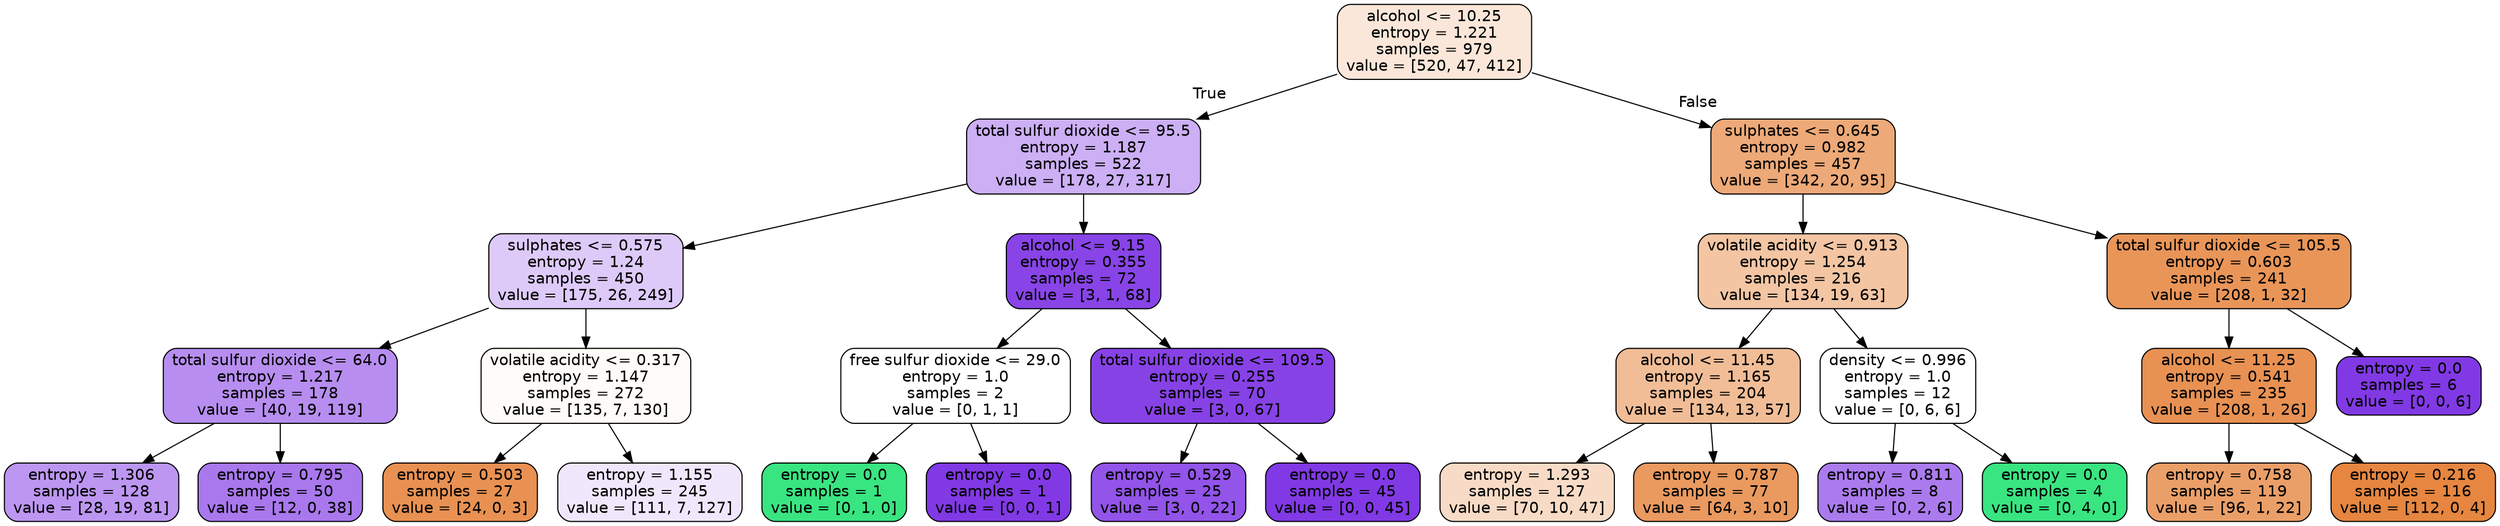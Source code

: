 digraph Tree {
node [shape=box, style="filled, rounded", color="black", fontname=helvetica] ;
edge [fontname=helvetica] ;
0 [label="alcohol <= 10.25\nentropy = 1.221\nsamples = 979\nvalue = [520, 47, 412]", fillcolor="#fae7d9"] ;
1 [label="total sulfur dioxide <= 95.5\nentropy = 1.187\nsamples = 522\nvalue = [178, 27, 317]", fillcolor="#ccaff4"] ;
0 -> 1 [labeldistance=2.5, labelangle=45, headlabel="True"] ;
2 [label="sulphates <= 0.575\nentropy = 1.24\nsamples = 450\nvalue = [175, 26, 249]", fillcolor="#ddcaf8"] ;
1 -> 2 ;
3 [label="total sulfur dioxide <= 64.0\nentropy = 1.217\nsamples = 178\nvalue = [40, 19, 119]", fillcolor="#b78ef0"] ;
2 -> 3 ;
4 [label="entropy = 1.306\nsamples = 128\nvalue = [28, 19, 81]", fillcolor="#bc96f1"] ;
3 -> 4 ;
5 [label="entropy = 0.795\nsamples = 50\nvalue = [12, 0, 38]", fillcolor="#a978ed"] ;
3 -> 5 ;
6 [label="volatile acidity <= 0.317\nentropy = 1.147\nsamples = 272\nvalue = [135, 7, 130]", fillcolor="#fefbf8"] ;
2 -> 6 ;
7 [label="entropy = 0.503\nsamples = 27\nvalue = [24, 0, 3]", fillcolor="#e89152"] ;
6 -> 7 ;
8 [label="entropy = 1.155\nsamples = 245\nvalue = [111, 7, 127]", fillcolor="#f0e7fc"] ;
6 -> 8 ;
9 [label="alcohol <= 9.15\nentropy = 0.355\nsamples = 72\nvalue = [3, 1, 68]", fillcolor="#8844e7"] ;
1 -> 9 ;
10 [label="free sulfur dioxide <= 29.0\nentropy = 1.0\nsamples = 2\nvalue = [0, 1, 1]", fillcolor="#ffffff"] ;
9 -> 10 ;
11 [label="entropy = 0.0\nsamples = 1\nvalue = [0, 1, 0]", fillcolor="#39e581"] ;
10 -> 11 ;
12 [label="entropy = 0.0\nsamples = 1\nvalue = [0, 0, 1]", fillcolor="#8139e5"] ;
10 -> 12 ;
13 [label="total sulfur dioxide <= 109.5\nentropy = 0.255\nsamples = 70\nvalue = [3, 0, 67]", fillcolor="#8742e6"] ;
9 -> 13 ;
14 [label="entropy = 0.529\nsamples = 25\nvalue = [3, 0, 22]", fillcolor="#9254e9"] ;
13 -> 14 ;
15 [label="entropy = 0.0\nsamples = 45\nvalue = [0, 0, 45]", fillcolor="#8139e5"] ;
13 -> 15 ;
16 [label="sulphates <= 0.645\nentropy = 0.982\nsamples = 457\nvalue = [342, 20, 95]", fillcolor="#eda978"] ;
0 -> 16 [labeldistance=2.5, labelangle=-45, headlabel="False"] ;
17 [label="volatile acidity <= 0.913\nentropy = 1.254\nsamples = 216\nvalue = [134, 19, 63]", fillcolor="#f3c5a3"] ;
16 -> 17 ;
18 [label="alcohol <= 11.45\nentropy = 1.165\nsamples = 204\nvalue = [134, 13, 57]", fillcolor="#f1bd97"] ;
17 -> 18 ;
19 [label="entropy = 1.293\nsamples = 127\nvalue = [70, 10, 47]", fillcolor="#f8dbc6"] ;
18 -> 19 ;
20 [label="entropy = 0.787\nsamples = 77\nvalue = [64, 3, 10]", fillcolor="#ea995f"] ;
18 -> 20 ;
21 [label="density <= 0.996\nentropy = 1.0\nsamples = 12\nvalue = [0, 6, 6]", fillcolor="#ffffff"] ;
17 -> 21 ;
22 [label="entropy = 0.811\nsamples = 8\nvalue = [0, 2, 6]", fillcolor="#ab7bee"] ;
21 -> 22 ;
23 [label="entropy = 0.0\nsamples = 4\nvalue = [0, 4, 0]", fillcolor="#39e581"] ;
21 -> 23 ;
24 [label="total sulfur dioxide <= 105.5\nentropy = 0.603\nsamples = 241\nvalue = [208, 1, 32]", fillcolor="#e99558"] ;
16 -> 24 ;
25 [label="alcohol <= 11.25\nentropy = 0.541\nsamples = 235\nvalue = [208, 1, 26]", fillcolor="#e89153"] ;
24 -> 25 ;
26 [label="entropy = 0.758\nsamples = 119\nvalue = [96, 1, 22]", fillcolor="#eb9f68"] ;
25 -> 26 ;
27 [label="entropy = 0.216\nsamples = 116\nvalue = [112, 0, 4]", fillcolor="#e68640"] ;
25 -> 27 ;
28 [label="entropy = 0.0\nsamples = 6\nvalue = [0, 0, 6]", fillcolor="#8139e5"] ;
24 -> 28 ;
}